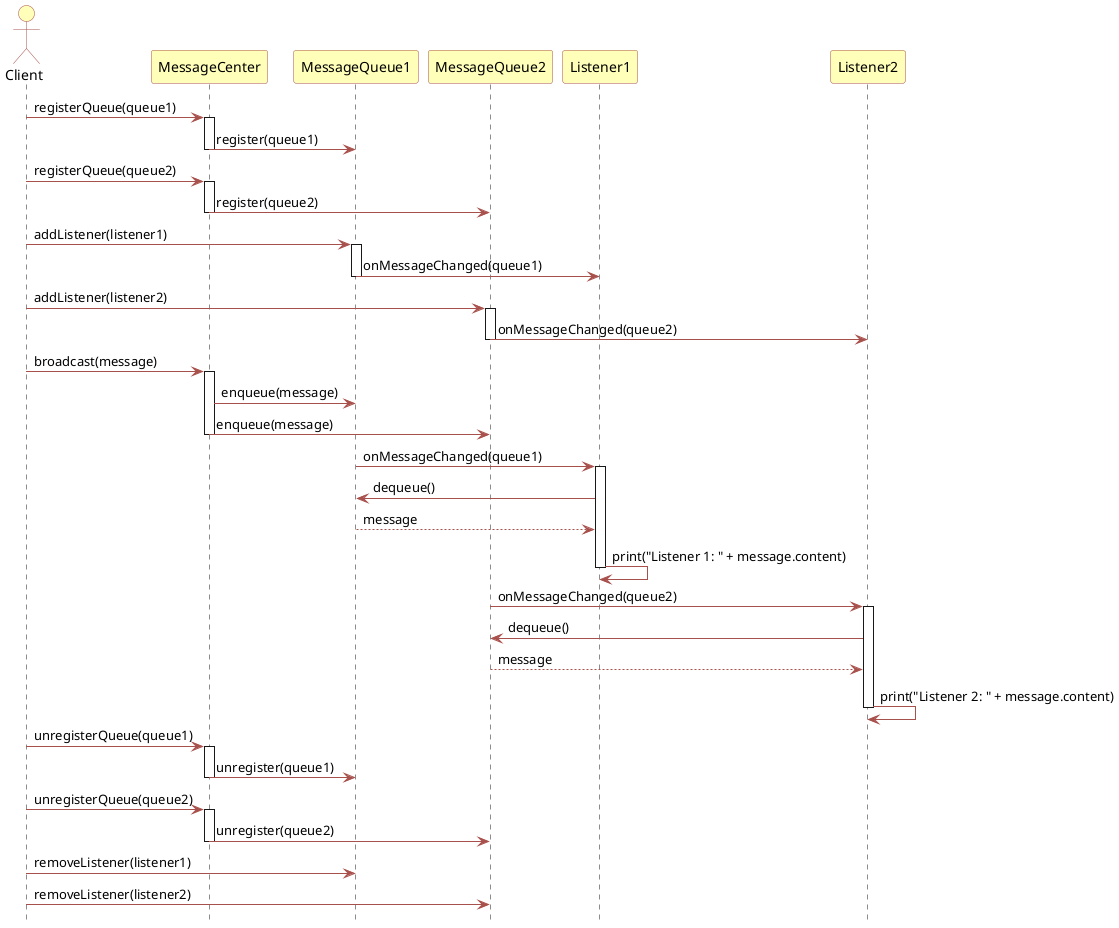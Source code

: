 @startuml
!define YELLOW_BOX #FFFFB9
!define RED_LINE #A8504B

hide footbox

skinparam participant {
    BackgroundColor YELLOW_BOX
    BorderColor RED_LINE
}

skinparam sequence {
    ArrowColor RED_LINE
    LifeLineColor RED_LINE
    BoxBorderColor RED_LINE
    BoxBackgroundColor YELLOW_BOX
    ActivationBackgroundColor YELLOW_BOX
}

skinparam actor {
    BackgroundColor YELLOW_BOX
    BorderColor RED_LINE
}

actor Client as C
participant "MessageCenter" as MC
participant "MessageQueue1" as MQ1
participant "MessageQueue2" as MQ2
participant "Listener1" as L1
participant "Listener2" as L2

C -> MC : registerQueue(queue1)
activate MC
MC -> MQ1 : register(queue1)
deactivate MC

C -> MC : registerQueue(queue2)
activate MC
MC -> MQ2 : register(queue2)
deactivate MC

C -> MQ1 : addListener(listener1)
activate MQ1
MQ1 -> L1 : onMessageChanged(queue1)
deactivate MQ1

C -> MQ2 : addListener(listener2)
activate MQ2
MQ2 -> L2 : onMessageChanged(queue2)
deactivate MQ2

C -> MC : broadcast(message)
activate MC
MC -> MQ1 : enqueue(message)
MC -> MQ2 : enqueue(message)
deactivate MC

MQ1 -> L1 : onMessageChanged(queue1)
activate L1
L1 -> MQ1 : dequeue()
MQ1 --> L1 : message
L1 -> L1 : print("Listener 1: " + message.content)
deactivate L1

MQ2 -> L2 : onMessageChanged(queue2)
activate L2
L2 -> MQ2 : dequeue()
MQ2 --> L2 : message
L2 -> L2 : print("Listener 2: " + message.content)
deactivate L2

C -> MC : unregisterQueue(queue1)
activate MC
MC -> MQ1 : unregister(queue1)
deactivate MC

C -> MC : unregisterQueue(queue2)
activate MC
MC -> MQ2 : unregister(queue2)
deactivate MC

C -> MQ1 : removeListener(listener1)
C -> MQ2 : removeListener(listener2)

@enduml
